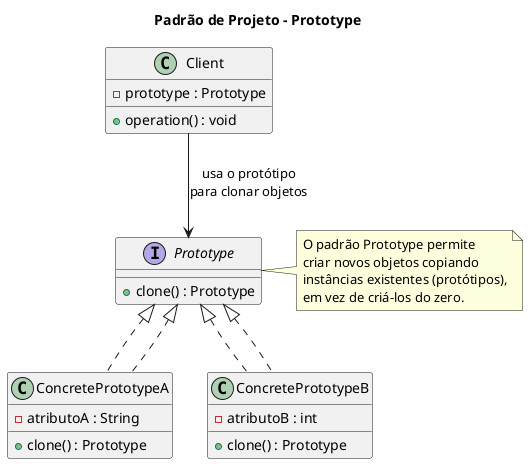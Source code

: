 @startuml
title Padrão de Projeto - Prototype

interface Prototype {
    +clone() : Prototype
}

class ConcretePrototypeA implements Prototype {
    -atributoA : String
    +clone() : Prototype
}

class ConcretePrototypeB implements Prototype {
    -atributoB : int
    +clone() : Prototype
}

class Client {
    -prototype : Prototype
    +operation() : void
}

Prototype <|.. ConcretePrototypeA
Prototype <|.. ConcretePrototypeB
Client --> Prototype : "usa o protótipo\npara clonar objetos"

note right of Prototype
O padrão Prototype permite
criar novos objetos copiando
instâncias existentes (protótipos),
em vez de criá-los do zero.
end note

@enduml
